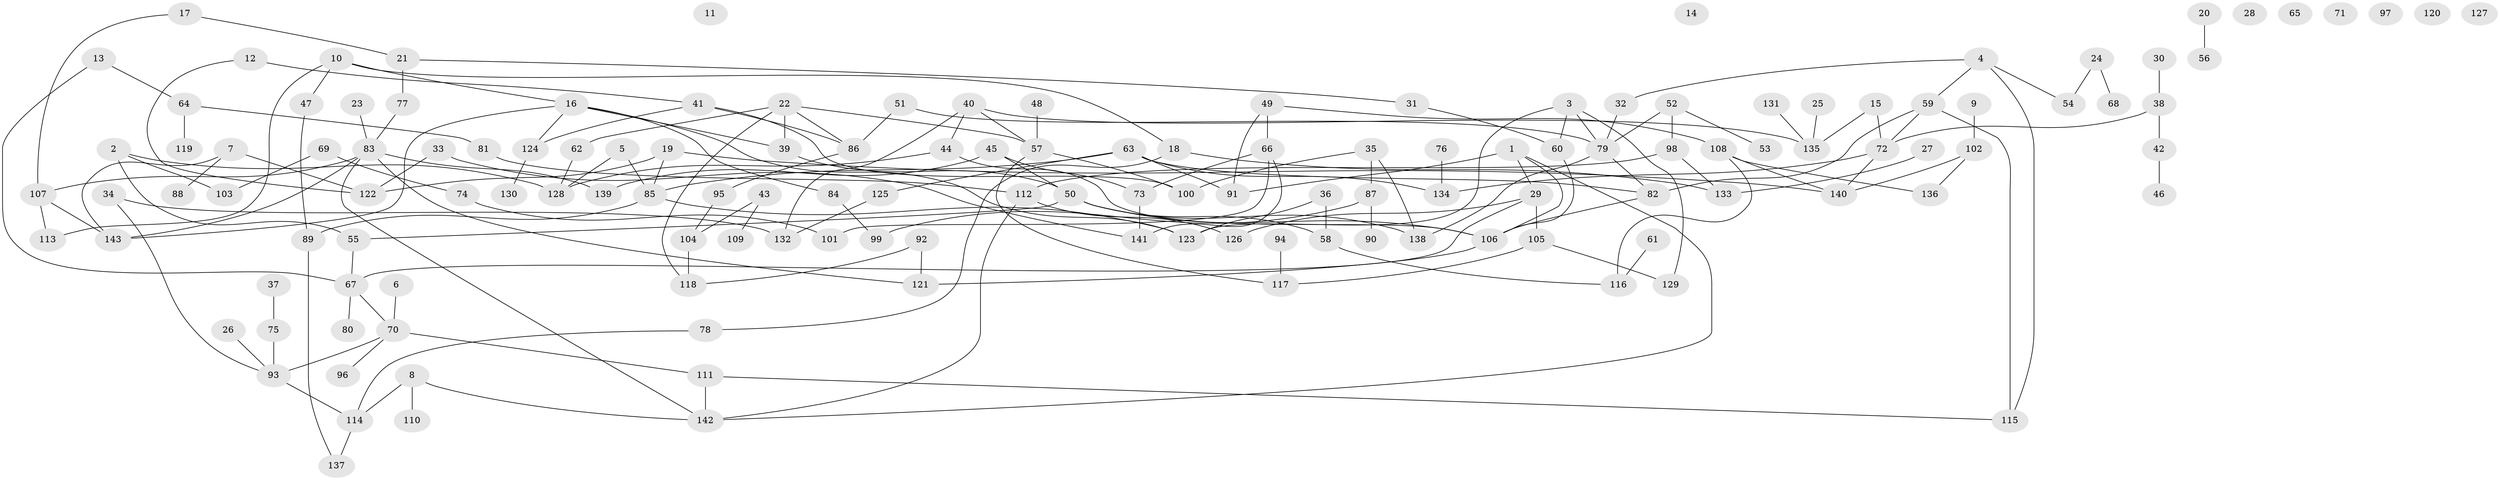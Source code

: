 // Generated by graph-tools (version 1.1) at 2025/25/03/09/25 03:25:13]
// undirected, 143 vertices, 186 edges
graph export_dot {
graph [start="1"]
  node [color=gray90,style=filled];
  1;
  2;
  3;
  4;
  5;
  6;
  7;
  8;
  9;
  10;
  11;
  12;
  13;
  14;
  15;
  16;
  17;
  18;
  19;
  20;
  21;
  22;
  23;
  24;
  25;
  26;
  27;
  28;
  29;
  30;
  31;
  32;
  33;
  34;
  35;
  36;
  37;
  38;
  39;
  40;
  41;
  42;
  43;
  44;
  45;
  46;
  47;
  48;
  49;
  50;
  51;
  52;
  53;
  54;
  55;
  56;
  57;
  58;
  59;
  60;
  61;
  62;
  63;
  64;
  65;
  66;
  67;
  68;
  69;
  70;
  71;
  72;
  73;
  74;
  75;
  76;
  77;
  78;
  79;
  80;
  81;
  82;
  83;
  84;
  85;
  86;
  87;
  88;
  89;
  90;
  91;
  92;
  93;
  94;
  95;
  96;
  97;
  98;
  99;
  100;
  101;
  102;
  103;
  104;
  105;
  106;
  107;
  108;
  109;
  110;
  111;
  112;
  113;
  114;
  115;
  116;
  117;
  118;
  119;
  120;
  121;
  122;
  123;
  124;
  125;
  126;
  127;
  128;
  129;
  130;
  131;
  132;
  133;
  134;
  135;
  136;
  137;
  138;
  139;
  140;
  141;
  142;
  143;
  1 -- 29;
  1 -- 91;
  1 -- 106;
  1 -- 142;
  2 -- 55;
  2 -- 103;
  2 -- 128;
  3 -- 60;
  3 -- 79;
  3 -- 123;
  3 -- 129;
  4 -- 32;
  4 -- 54;
  4 -- 59;
  4 -- 115;
  5 -- 85;
  5 -- 128;
  6 -- 70;
  7 -- 88;
  7 -- 122;
  7 -- 143;
  8 -- 110;
  8 -- 114;
  8 -- 142;
  9 -- 102;
  10 -- 16;
  10 -- 18;
  10 -- 47;
  10 -- 113;
  12 -- 41;
  12 -- 122;
  13 -- 64;
  13 -- 67;
  15 -- 72;
  15 -- 135;
  16 -- 39;
  16 -- 84;
  16 -- 123;
  16 -- 124;
  16 -- 143;
  17 -- 21;
  17 -- 107;
  18 -- 78;
  18 -- 133;
  19 -- 85;
  19 -- 122;
  19 -- 140;
  20 -- 56;
  21 -- 31;
  21 -- 77;
  22 -- 39;
  22 -- 57;
  22 -- 62;
  22 -- 86;
  22 -- 118;
  23 -- 83;
  24 -- 54;
  24 -- 68;
  25 -- 135;
  26 -- 93;
  27 -- 133;
  29 -- 67;
  29 -- 105;
  29 -- 126;
  30 -- 38;
  31 -- 60;
  32 -- 79;
  33 -- 122;
  33 -- 141;
  34 -- 93;
  34 -- 132;
  35 -- 87;
  35 -- 100;
  35 -- 138;
  36 -- 58;
  36 -- 123;
  37 -- 75;
  38 -- 42;
  38 -- 72;
  39 -- 50;
  40 -- 44;
  40 -- 57;
  40 -- 132;
  40 -- 135;
  41 -- 86;
  41 -- 100;
  41 -- 124;
  42 -- 46;
  43 -- 104;
  43 -- 109;
  44 -- 106;
  44 -- 128;
  45 -- 50;
  45 -- 73;
  45 -- 139;
  47 -- 89;
  48 -- 57;
  49 -- 66;
  49 -- 91;
  49 -- 108;
  50 -- 55;
  50 -- 58;
  50 -- 106;
  50 -- 138;
  51 -- 79;
  51 -- 86;
  52 -- 53;
  52 -- 79;
  52 -- 98;
  55 -- 67;
  57 -- 100;
  57 -- 117;
  58 -- 116;
  59 -- 72;
  59 -- 82;
  59 -- 115;
  60 -- 106;
  61 -- 116;
  62 -- 128;
  63 -- 82;
  63 -- 85;
  63 -- 91;
  63 -- 125;
  63 -- 134;
  64 -- 81;
  64 -- 119;
  66 -- 73;
  66 -- 101;
  66 -- 141;
  67 -- 70;
  67 -- 80;
  69 -- 74;
  69 -- 103;
  70 -- 93;
  70 -- 96;
  70 -- 111;
  72 -- 134;
  72 -- 140;
  73 -- 141;
  74 -- 101;
  75 -- 93;
  76 -- 134;
  77 -- 83;
  78 -- 114;
  79 -- 82;
  79 -- 138;
  81 -- 112;
  82 -- 106;
  83 -- 107;
  83 -- 121;
  83 -- 139;
  83 -- 142;
  83 -- 143;
  84 -- 99;
  85 -- 89;
  85 -- 123;
  86 -- 95;
  87 -- 90;
  87 -- 99;
  89 -- 137;
  92 -- 118;
  92 -- 121;
  93 -- 114;
  94 -- 117;
  95 -- 104;
  98 -- 112;
  98 -- 133;
  102 -- 136;
  102 -- 140;
  104 -- 118;
  105 -- 117;
  105 -- 129;
  106 -- 121;
  107 -- 113;
  107 -- 143;
  108 -- 116;
  108 -- 136;
  108 -- 140;
  111 -- 115;
  111 -- 142;
  112 -- 126;
  112 -- 142;
  114 -- 137;
  124 -- 130;
  125 -- 132;
  131 -- 135;
}
